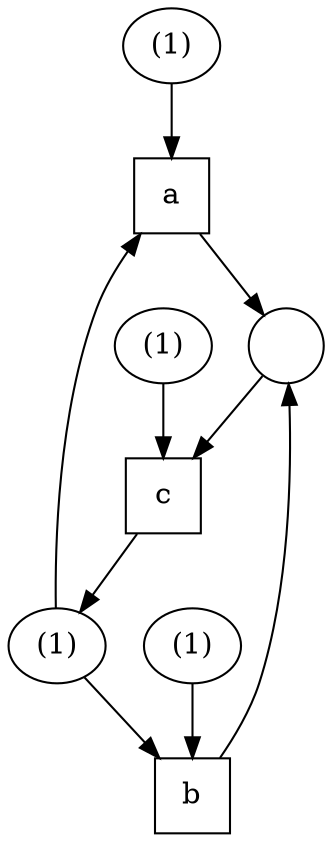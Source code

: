 digraph G {
    node [width=0.5];
xa4dc98 [label="a",shape=box]
xa4e1c0 [label="b",shape=box]
xa4dd48 [label="c",shape=box]
xa4e110 [label="(1)"]
xa4e218 [label="(1)"]
xa4ddf8 [label="(1)"]
xa4e168 [label="(1)"]
xa4db90 [label=""]
xa4e110 -> xa4dc98 
xa4e110 -> xa4e1c0 
xa4dd48 -> xa4e110 
xa4e218 -> xa4dc98 
xa4ddf8 -> xa4e1c0 
xa4e168 -> xa4dd48 
xa4dc98 -> xa4db90 
xa4e1c0 -> xa4db90 
xa4db90 -> xa4dd48 
}
